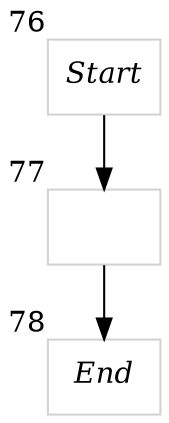 digraph GPG{
node [shape=box]; 
76[label=<<I>Start</I>>,xlabel="76", color=lightgray, fontcolor=black];
76->77;
77[label="",xlabel="77", color=lightgray, fontcolor=black];
77->78;
78[label=<<I>End</I>>,xlabel="78", color=lightgray, fontcolor=black];
}